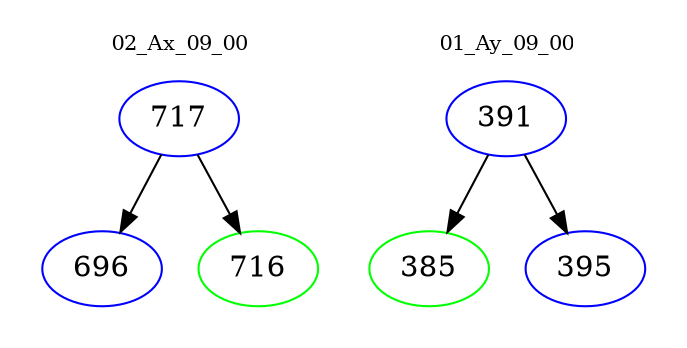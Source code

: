 digraph{
subgraph cluster_0 {
color = white
label = "02_Ax_09_00";
fontsize=10;
T0_717 [label="717", color="blue"]
T0_717 -> T0_696 [color="black"]
T0_696 [label="696", color="blue"]
T0_717 -> T0_716 [color="black"]
T0_716 [label="716", color="green"]
}
subgraph cluster_1 {
color = white
label = "01_Ay_09_00";
fontsize=10;
T1_391 [label="391", color="blue"]
T1_391 -> T1_385 [color="black"]
T1_385 [label="385", color="green"]
T1_391 -> T1_395 [color="black"]
T1_395 [label="395", color="blue"]
}
}
